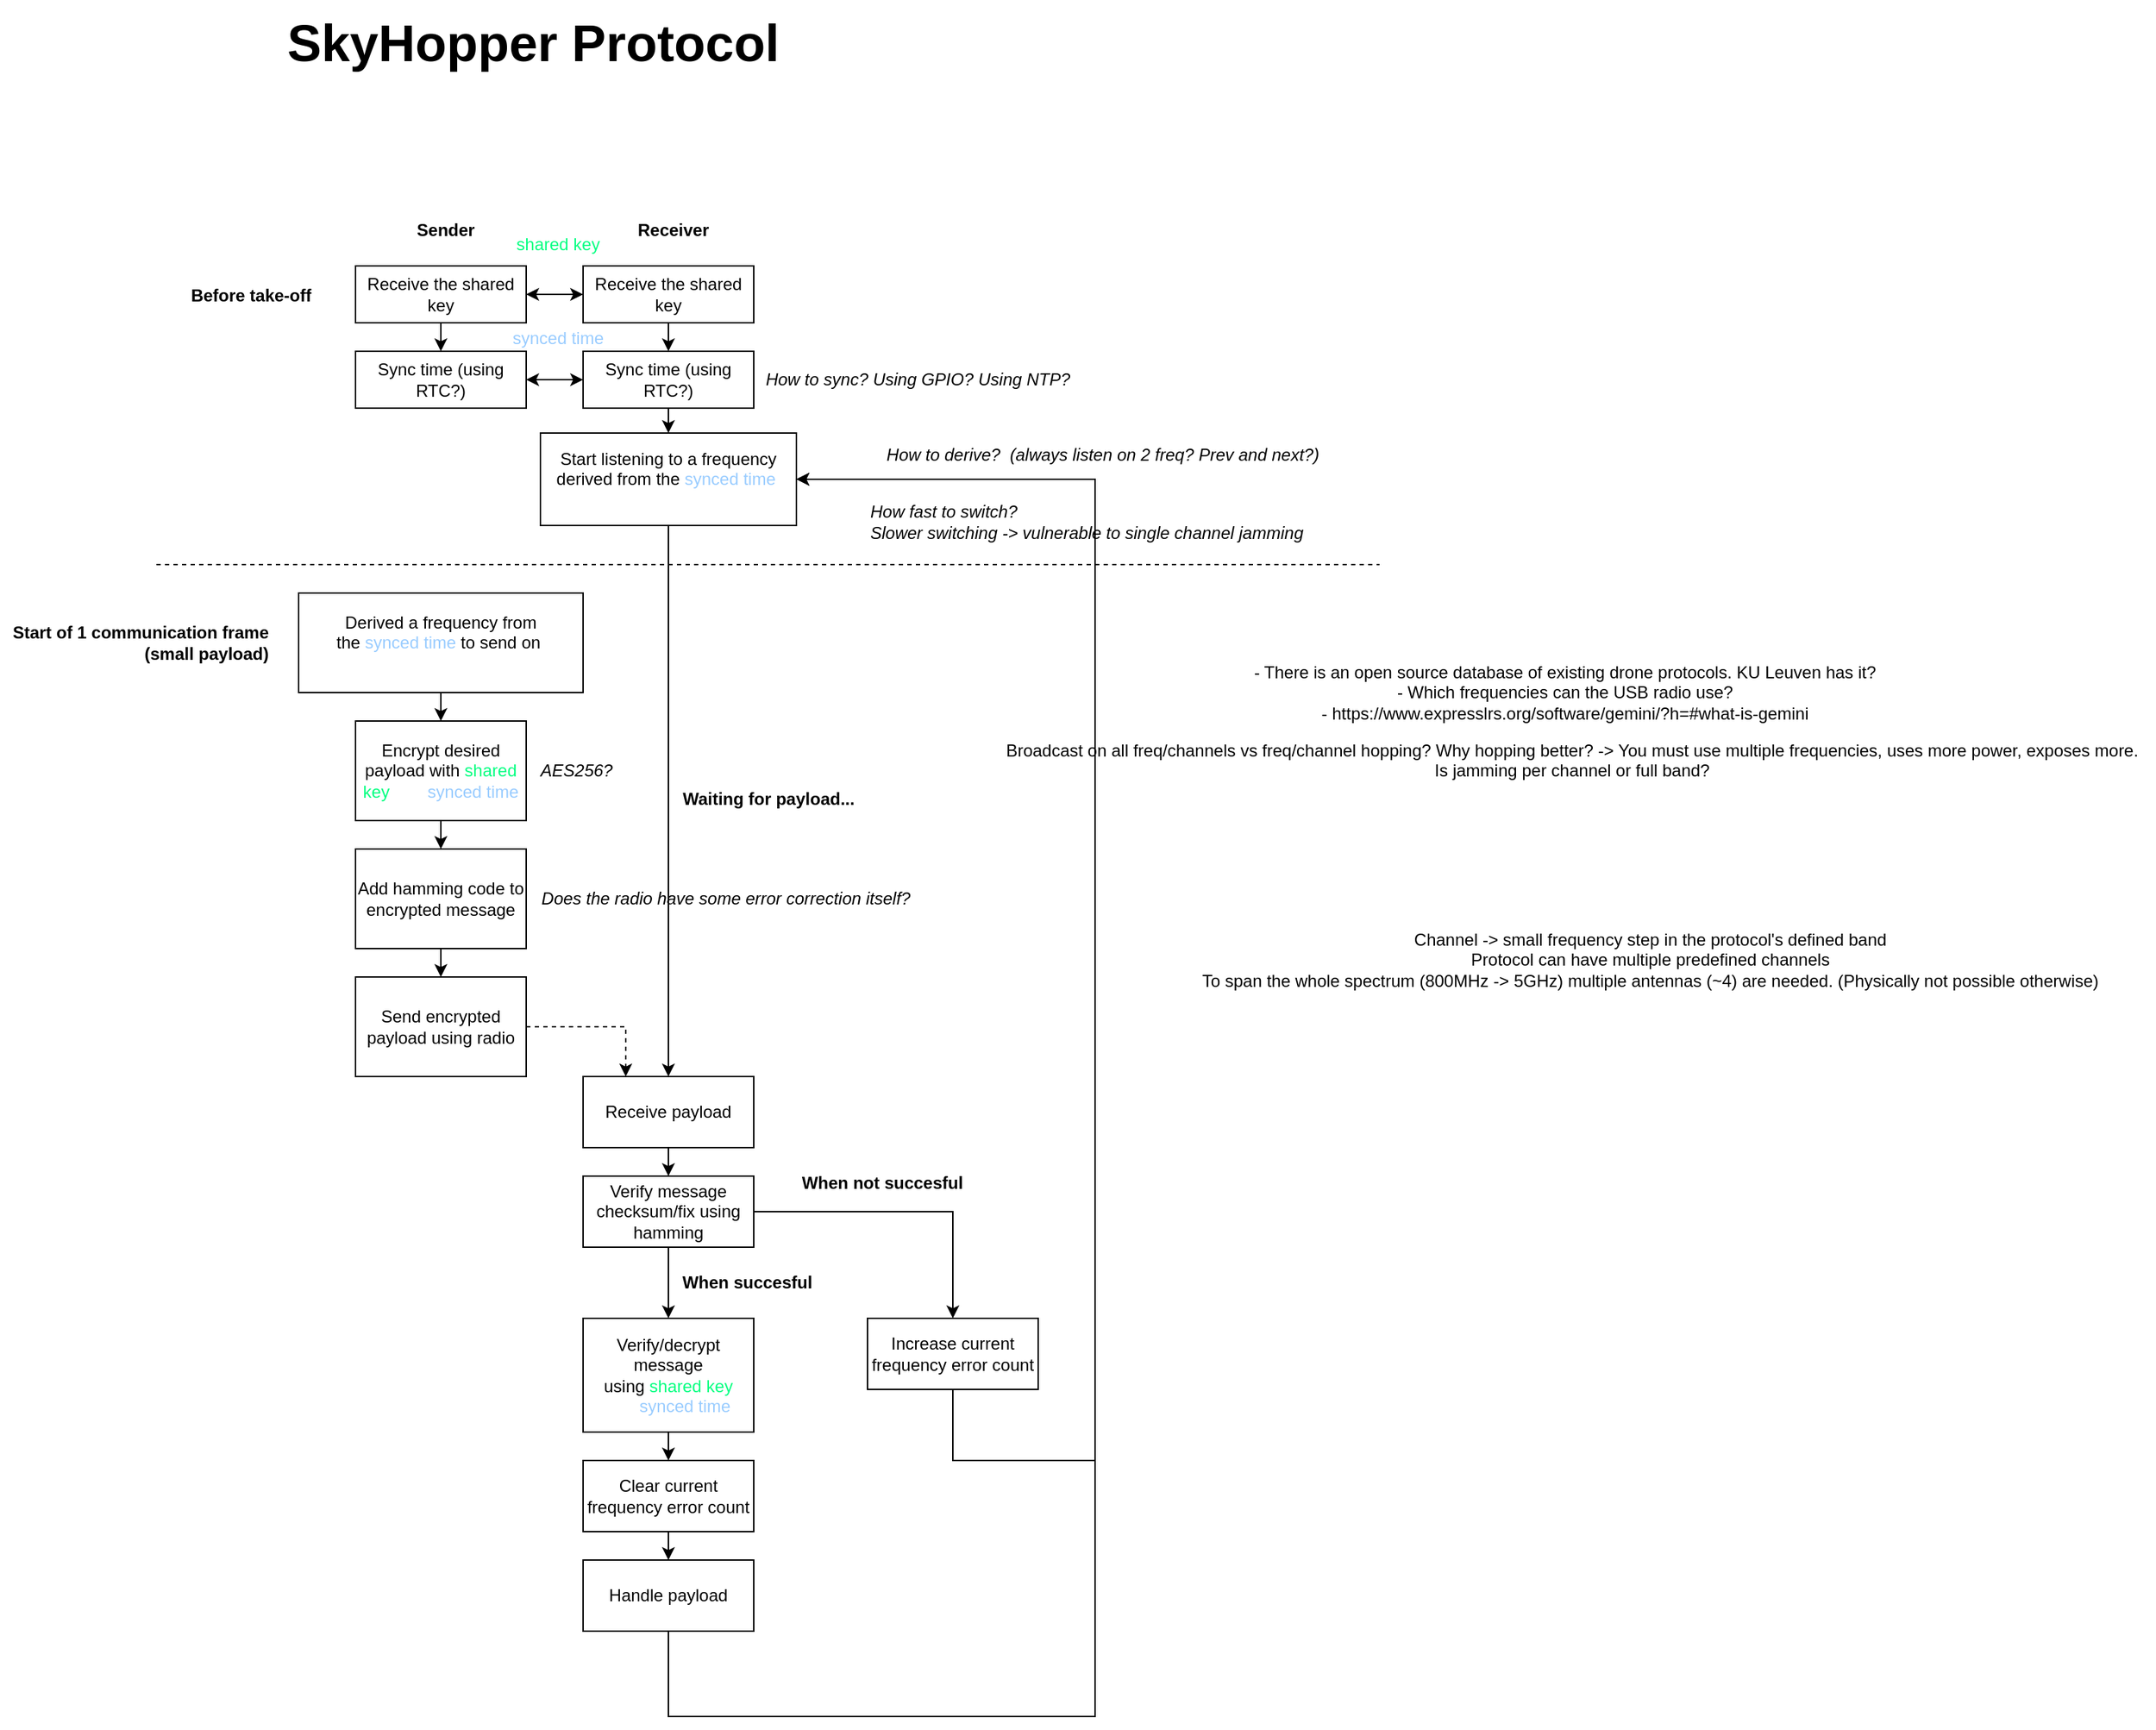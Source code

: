 <mxfile version="24.7.8">
  <diagram name="Page-1" id="eZkozRD6x2UW-9Mzc-z-">
    <mxGraphModel dx="1754" dy="610" grid="1" gridSize="10" guides="1" tooltips="1" connect="1" arrows="1" fold="1" page="1" pageScale="1" pageWidth="850" pageHeight="1100" math="0" shadow="0">
      <root>
        <mxCell id="0" />
        <mxCell id="1" parent="0" />
        <mxCell id="2S405Q2y21AAYMWtFbDe-53" style="edgeStyle=orthogonalEdgeStyle;rounded=0;orthogonalLoop=1;jettySize=auto;html=1;exitX=0.5;exitY=1;exitDx=0;exitDy=0;entryX=0.5;entryY=0;entryDx=0;entryDy=0;" edge="1" parent="1" source="2S405Q2y21AAYMWtFbDe-3" target="2S405Q2y21AAYMWtFbDe-47">
          <mxGeometry relative="1" as="geometry" />
        </mxCell>
        <mxCell id="2S405Q2y21AAYMWtFbDe-58" style="edgeStyle=orthogonalEdgeStyle;rounded=0;orthogonalLoop=1;jettySize=auto;html=1;exitX=1;exitY=0.5;exitDx=0;exitDy=0;entryX=0;entryY=0.5;entryDx=0;entryDy=0;startArrow=classic;startFill=1;" edge="1" parent="1" source="2S405Q2y21AAYMWtFbDe-3" target="2S405Q2y21AAYMWtFbDe-10">
          <mxGeometry relative="1" as="geometry" />
        </mxCell>
        <mxCell id="2S405Q2y21AAYMWtFbDe-3" value="Receive the shared key" style="rounded=0;whiteSpace=wrap;html=1;" vertex="1" parent="1">
          <mxGeometry x="120" y="360" width="120" height="40" as="geometry" />
        </mxCell>
        <mxCell id="2S405Q2y21AAYMWtFbDe-4" value="Sender" style="text;html=1;align=center;verticalAlign=middle;resizable=0;points=[];autosize=1;strokeColor=none;fillColor=none;fontStyle=1" vertex="1" parent="1">
          <mxGeometry x="152.5" y="320" width="60" height="30" as="geometry" />
        </mxCell>
        <mxCell id="2S405Q2y21AAYMWtFbDe-5" value="Receiver" style="text;html=1;align=center;verticalAlign=middle;resizable=0;points=[];autosize=1;strokeColor=none;fillColor=none;fontStyle=1" vertex="1" parent="1">
          <mxGeometry x="307.5" y="320" width="70" height="30" as="geometry" />
        </mxCell>
        <mxCell id="2S405Q2y21AAYMWtFbDe-8" value="shared key" style="text;html=1;align=center;verticalAlign=middle;resizable=0;points=[];autosize=1;strokeColor=none;fillColor=none;fontColor=#00FF80;" vertex="1" parent="1">
          <mxGeometry x="222" y="330" width="80" height="30" as="geometry" />
        </mxCell>
        <mxCell id="2S405Q2y21AAYMWtFbDe-9" value="Before take-off" style="text;html=1;align=right;verticalAlign=middle;resizable=0;points=[];autosize=1;strokeColor=none;fillColor=none;fontStyle=1" vertex="1" parent="1">
          <mxGeometry x="-10" y="366" width="100" height="30" as="geometry" />
        </mxCell>
        <mxCell id="2S405Q2y21AAYMWtFbDe-54" style="edgeStyle=orthogonalEdgeStyle;rounded=0;orthogonalLoop=1;jettySize=auto;html=1;exitX=0.5;exitY=1;exitDx=0;exitDy=0;entryX=0.5;entryY=0;entryDx=0;entryDy=0;" edge="1" parent="1" source="2S405Q2y21AAYMWtFbDe-10" target="2S405Q2y21AAYMWtFbDe-49">
          <mxGeometry relative="1" as="geometry" />
        </mxCell>
        <mxCell id="2S405Q2y21AAYMWtFbDe-10" value="Receive the shared key" style="rounded=0;whiteSpace=wrap;html=1;" vertex="1" parent="1">
          <mxGeometry x="280" y="360" width="120" height="40" as="geometry" />
        </mxCell>
        <mxCell id="2S405Q2y21AAYMWtFbDe-11" value="Start of 1 communication frame&lt;div&gt;(small payload)&lt;/div&gt;" style="text;html=1;align=right;verticalAlign=middle;resizable=0;points=[];autosize=1;strokeColor=none;fillColor=none;fontStyle=1" vertex="1" parent="1">
          <mxGeometry x="-130" y="605" width="190" height="40" as="geometry" />
        </mxCell>
        <mxCell id="2S405Q2y21AAYMWtFbDe-28" style="edgeStyle=orthogonalEdgeStyle;rounded=0;orthogonalLoop=1;jettySize=auto;html=1;exitX=0.5;exitY=1;exitDx=0;exitDy=0;entryX=0.5;entryY=0;entryDx=0;entryDy=0;" edge="1" parent="1" source="2S405Q2y21AAYMWtFbDe-12" target="2S405Q2y21AAYMWtFbDe-27">
          <mxGeometry relative="1" as="geometry" />
        </mxCell>
        <mxCell id="2S405Q2y21AAYMWtFbDe-12" value="Derived a frequency from the&amp;nbsp;&lt;span style=&quot;color: rgb(153, 204, 255); text-wrap: nowrap;&quot;&gt;synced time&lt;/span&gt;&amp;nbsp;to send on&amp;nbsp;&lt;div&gt;&lt;span style=&quot;color: rgb(255, 255, 255); text-wrap: nowrap;&quot;&gt;(with frequency error count &amp;lt; x)&lt;/span&gt;&lt;/div&gt;" style="rounded=0;whiteSpace=wrap;html=1;" vertex="1" parent="1">
          <mxGeometry x="80" y="590" width="200" height="70" as="geometry" />
        </mxCell>
        <mxCell id="2S405Q2y21AAYMWtFbDe-15" style="edgeStyle=orthogonalEdgeStyle;rounded=0;orthogonalLoop=1;jettySize=auto;html=1;exitX=0.5;exitY=1;exitDx=0;exitDy=0;entryX=0.5;entryY=0;entryDx=0;entryDy=0;" edge="1" parent="1" source="2S405Q2y21AAYMWtFbDe-13" target="2S405Q2y21AAYMWtFbDe-32">
          <mxGeometry relative="1" as="geometry">
            <mxPoint x="340" y="830" as="targetPoint" />
            <mxPoint x="340" y="560" as="sourcePoint" />
          </mxGeometry>
        </mxCell>
        <mxCell id="2S405Q2y21AAYMWtFbDe-13" value="Start listening to a frequency derived from the&amp;nbsp;&lt;span style=&quot;color: rgb(153, 204, 255); text-wrap: nowrap;&quot;&gt;synced time&amp;nbsp;&lt;/span&gt;&lt;div&gt;&lt;span style=&quot;text-wrap: nowrap;&quot;&gt;&lt;font color=&quot;#ffffff&quot;&gt;(with frequency error count &amp;lt; x)&lt;/font&gt;&lt;/span&gt;&lt;/div&gt;" style="rounded=0;whiteSpace=wrap;html=1;" vertex="1" parent="1">
          <mxGeometry x="250" y="477.5" width="180" height="65" as="geometry" />
        </mxCell>
        <mxCell id="2S405Q2y21AAYMWtFbDe-20" value="" style="endArrow=none;dashed=1;html=1;rounded=0;" edge="1" parent="1">
          <mxGeometry width="50" height="50" relative="1" as="geometry">
            <mxPoint x="-20" y="570" as="sourcePoint" />
            <mxPoint x="840" y="570" as="targetPoint" />
          </mxGeometry>
        </mxCell>
        <mxCell id="2S405Q2y21AAYMWtFbDe-21" value="Waiting for payload..." style="text;html=1;align=center;verticalAlign=middle;resizable=0;points=[];autosize=1;strokeColor=none;fillColor=none;fontStyle=1" vertex="1" parent="1">
          <mxGeometry x="340" y="720" width="140" height="30" as="geometry" />
        </mxCell>
        <mxCell id="2S405Q2y21AAYMWtFbDe-30" style="edgeStyle=orthogonalEdgeStyle;rounded=0;orthogonalLoop=1;jettySize=auto;html=1;exitX=0.5;exitY=1;exitDx=0;exitDy=0;entryX=0.5;entryY=0;entryDx=0;entryDy=0;" edge="1" parent="1" target="2S405Q2y21AAYMWtFbDe-29">
          <mxGeometry relative="1" as="geometry">
            <mxPoint x="180" y="830" as="sourcePoint" />
          </mxGeometry>
        </mxCell>
        <mxCell id="2S405Q2y21AAYMWtFbDe-36" style="edgeStyle=orthogonalEdgeStyle;rounded=0;orthogonalLoop=1;jettySize=auto;html=1;exitX=0.5;exitY=1;exitDx=0;exitDy=0;entryX=0.5;entryY=0;entryDx=0;entryDy=0;" edge="1" parent="1" source="2S405Q2y21AAYMWtFbDe-27" target="2S405Q2y21AAYMWtFbDe-34">
          <mxGeometry relative="1" as="geometry" />
        </mxCell>
        <mxCell id="2S405Q2y21AAYMWtFbDe-27" value="Encrypt desired payload with &lt;font color=&quot;#00ff80&quot;&gt;shared key &lt;/font&gt;&lt;font color=&quot;#ffffff&quot;&gt;and&lt;/font&gt;&lt;font color=&quot;#00ff80&quot;&gt;&amp;nbsp;&lt;/font&gt;&lt;span style=&quot;color: rgb(153, 204, 255); text-wrap: nowrap;&quot;&gt;synced time&lt;/span&gt;" style="rounded=0;whiteSpace=wrap;html=1;" vertex="1" parent="1">
          <mxGeometry x="120" y="680" width="120" height="70" as="geometry" />
        </mxCell>
        <mxCell id="2S405Q2y21AAYMWtFbDe-37" style="edgeStyle=orthogonalEdgeStyle;rounded=0;orthogonalLoop=1;jettySize=auto;html=1;exitX=1;exitY=0.5;exitDx=0;exitDy=0;entryX=0.25;entryY=0;entryDx=0;entryDy=0;dashed=1;" edge="1" parent="1" source="2S405Q2y21AAYMWtFbDe-29" target="2S405Q2y21AAYMWtFbDe-32">
          <mxGeometry relative="1" as="geometry" />
        </mxCell>
        <mxCell id="2S405Q2y21AAYMWtFbDe-29" value="Send encrypted payload using radio" style="rounded=0;whiteSpace=wrap;html=1;" vertex="1" parent="1">
          <mxGeometry x="120" y="860" width="120" height="70" as="geometry" />
        </mxCell>
        <mxCell id="2S405Q2y21AAYMWtFbDe-39" style="edgeStyle=orthogonalEdgeStyle;rounded=0;orthogonalLoop=1;jettySize=auto;html=1;exitX=0.5;exitY=1;exitDx=0;exitDy=0;entryX=0.5;entryY=0;entryDx=0;entryDy=0;" edge="1" parent="1" source="2S405Q2y21AAYMWtFbDe-32" target="2S405Q2y21AAYMWtFbDe-38">
          <mxGeometry relative="1" as="geometry" />
        </mxCell>
        <mxCell id="2S405Q2y21AAYMWtFbDe-32" value="Receive payload" style="rounded=0;whiteSpace=wrap;html=1;" vertex="1" parent="1">
          <mxGeometry x="280" y="930" width="120" height="50" as="geometry" />
        </mxCell>
        <mxCell id="2S405Q2y21AAYMWtFbDe-34" value="Add hamming code to encrypted message" style="rounded=0;whiteSpace=wrap;html=1;" vertex="1" parent="1">
          <mxGeometry x="120" y="770" width="120" height="70" as="geometry" />
        </mxCell>
        <mxCell id="2S405Q2y21AAYMWtFbDe-35" value="- There is an open source database of existing drone protocols. KU Leuven has it?&lt;div&gt;- Which frequencies can the USB radio use?&lt;/div&gt;&lt;div&gt;-&amp;nbsp;https://www.expresslrs.org/software/gemini/?h=#what-is-gemini&lt;/div&gt;" style="text;html=1;align=center;verticalAlign=middle;resizable=0;points=[];autosize=1;strokeColor=none;fillColor=none;" vertex="1" parent="1">
          <mxGeometry x="740" y="630" width="460" height="60" as="geometry" />
        </mxCell>
        <mxCell id="2S405Q2y21AAYMWtFbDe-41" style="edgeStyle=orthogonalEdgeStyle;rounded=0;orthogonalLoop=1;jettySize=auto;html=1;exitX=0.5;exitY=1;exitDx=0;exitDy=0;entryX=0.5;entryY=0;entryDx=0;entryDy=0;" edge="1" parent="1" source="2S405Q2y21AAYMWtFbDe-38" target="2S405Q2y21AAYMWtFbDe-40">
          <mxGeometry relative="1" as="geometry" />
        </mxCell>
        <mxCell id="2S405Q2y21AAYMWtFbDe-65" style="edgeStyle=orthogonalEdgeStyle;rounded=0;orthogonalLoop=1;jettySize=auto;html=1;exitX=1;exitY=0.5;exitDx=0;exitDy=0;entryX=0.5;entryY=0;entryDx=0;entryDy=0;" edge="1" parent="1" source="2S405Q2y21AAYMWtFbDe-38" target="2S405Q2y21AAYMWtFbDe-64">
          <mxGeometry relative="1" as="geometry" />
        </mxCell>
        <mxCell id="2S405Q2y21AAYMWtFbDe-38" value="Verify message checksum/fix using hamming" style="rounded=0;whiteSpace=wrap;html=1;" vertex="1" parent="1">
          <mxGeometry x="280" y="1000" width="120" height="50" as="geometry" />
        </mxCell>
        <mxCell id="2S405Q2y21AAYMWtFbDe-67" style="edgeStyle=orthogonalEdgeStyle;rounded=0;orthogonalLoop=1;jettySize=auto;html=1;exitX=0.5;exitY=1;exitDx=0;exitDy=0;entryX=0.5;entryY=0;entryDx=0;entryDy=0;" edge="1" parent="1" source="2S405Q2y21AAYMWtFbDe-40" target="2S405Q2y21AAYMWtFbDe-80">
          <mxGeometry relative="1" as="geometry">
            <mxPoint x="340" y="1190" as="targetPoint" />
          </mxGeometry>
        </mxCell>
        <mxCell id="2S405Q2y21AAYMWtFbDe-40" value="Verify/decrypt message using&amp;nbsp;&lt;span style=&quot;color: rgb(0, 255, 128);&quot;&gt;shared key &lt;/span&gt;&lt;font color=&quot;#ffffff&quot;&gt;and&lt;/font&gt;&lt;span style=&quot;color: rgb(0, 255, 128);&quot;&gt;&amp;nbsp;&lt;/span&gt;&lt;span style=&quot;color: rgb(153, 204, 255); text-wrap: nowrap;&quot;&gt;synced time&lt;/span&gt;" style="rounded=0;whiteSpace=wrap;html=1;" vertex="1" parent="1">
          <mxGeometry x="280" y="1100" width="120" height="80" as="geometry" />
        </mxCell>
        <mxCell id="2S405Q2y21AAYMWtFbDe-42" value="When succesful" style="text;html=1;align=center;verticalAlign=middle;resizable=0;points=[];autosize=1;strokeColor=none;fillColor=none;fontStyle=1" vertex="1" parent="1">
          <mxGeometry x="340" y="1060" width="110" height="30" as="geometry" />
        </mxCell>
        <mxCell id="2S405Q2y21AAYMWtFbDe-56" style="edgeStyle=orthogonalEdgeStyle;rounded=0;orthogonalLoop=1;jettySize=auto;html=1;exitX=1;exitY=0.5;exitDx=0;exitDy=0;entryX=0;entryY=0.5;entryDx=0;entryDy=0;startArrow=classic;startFill=1;" edge="1" parent="1" source="2S405Q2y21AAYMWtFbDe-47" target="2S405Q2y21AAYMWtFbDe-49">
          <mxGeometry relative="1" as="geometry" />
        </mxCell>
        <mxCell id="2S405Q2y21AAYMWtFbDe-47" value="Sync time (using RTC?)" style="rounded=0;whiteSpace=wrap;html=1;" vertex="1" parent="1">
          <mxGeometry x="120" y="420" width="120" height="40" as="geometry" />
        </mxCell>
        <mxCell id="2S405Q2y21AAYMWtFbDe-48" value="How to derive?&amp;nbsp; (always listen on 2 freq? Prev and next?)" style="text;html=1;align=center;verticalAlign=middle;resizable=0;points=[];autosize=1;strokeColor=none;fillColor=none;fontStyle=2" vertex="1" parent="1">
          <mxGeometry x="480" y="477.5" width="330" height="30" as="geometry" />
        </mxCell>
        <mxCell id="2S405Q2y21AAYMWtFbDe-60" style="edgeStyle=orthogonalEdgeStyle;rounded=0;orthogonalLoop=1;jettySize=auto;html=1;exitX=0.5;exitY=1;exitDx=0;exitDy=0;entryX=0.5;entryY=0;entryDx=0;entryDy=0;" edge="1" parent="1" source="2S405Q2y21AAYMWtFbDe-49" target="2S405Q2y21AAYMWtFbDe-13">
          <mxGeometry relative="1" as="geometry" />
        </mxCell>
        <mxCell id="2S405Q2y21AAYMWtFbDe-49" value="Sync time (using RTC?)" style="rounded=0;whiteSpace=wrap;html=1;" vertex="1" parent="1">
          <mxGeometry x="280" y="420" width="120" height="40" as="geometry" />
        </mxCell>
        <mxCell id="2S405Q2y21AAYMWtFbDe-62" value="&lt;font color=&quot;#99ccff&quot;&gt;synced time&lt;/font&gt;" style="text;html=1;align=center;verticalAlign=middle;resizable=0;points=[];autosize=1;strokeColor=none;fillColor=none;fontColor=#00FF80;" vertex="1" parent="1">
          <mxGeometry x="217" y="396" width="90" height="30" as="geometry" />
        </mxCell>
        <mxCell id="2S405Q2y21AAYMWtFbDe-82" style="edgeStyle=orthogonalEdgeStyle;rounded=0;orthogonalLoop=1;jettySize=auto;html=1;exitX=0.5;exitY=1;exitDx=0;exitDy=0;entryX=1;entryY=0.5;entryDx=0;entryDy=0;" edge="1" parent="1" source="2S405Q2y21AAYMWtFbDe-64" target="2S405Q2y21AAYMWtFbDe-13">
          <mxGeometry relative="1" as="geometry">
            <Array as="points">
              <mxPoint x="540" y="1200" />
              <mxPoint x="640" y="1200" />
              <mxPoint x="640" y="510" />
            </Array>
          </mxGeometry>
        </mxCell>
        <mxCell id="2S405Q2y21AAYMWtFbDe-64" value="Increase current frequency error count" style="rounded=0;whiteSpace=wrap;html=1;" vertex="1" parent="1">
          <mxGeometry x="480" y="1100" width="120" height="50" as="geometry" />
        </mxCell>
        <mxCell id="2S405Q2y21AAYMWtFbDe-66" value="When not succesful" style="text;html=1;align=center;verticalAlign=middle;resizable=0;points=[];autosize=1;strokeColor=none;fillColor=none;fontStyle=1" vertex="1" parent="1">
          <mxGeometry x="425" y="990" width="130" height="30" as="geometry" />
        </mxCell>
        <mxCell id="2S405Q2y21AAYMWtFbDe-70" style="edgeStyle=orthogonalEdgeStyle;rounded=0;orthogonalLoop=1;jettySize=auto;html=1;exitX=0.5;exitY=1;exitDx=0;exitDy=0;entryX=1;entryY=0.5;entryDx=0;entryDy=0;" edge="1" parent="1" source="2S405Q2y21AAYMWtFbDe-68" target="2S405Q2y21AAYMWtFbDe-13">
          <mxGeometry relative="1" as="geometry">
            <Array as="points">
              <mxPoint x="340" y="1380" />
              <mxPoint x="640" y="1380" />
              <mxPoint x="640" y="510" />
            </Array>
          </mxGeometry>
        </mxCell>
        <mxCell id="2S405Q2y21AAYMWtFbDe-68" value="Handle payload" style="rounded=0;whiteSpace=wrap;html=1;" vertex="1" parent="1">
          <mxGeometry x="280" y="1270" width="120" height="50" as="geometry" />
        </mxCell>
        <mxCell id="2S405Q2y21AAYMWtFbDe-71" value="How to sync? Using GPIO? Using NTP?" style="text;html=1;align=center;verticalAlign=middle;resizable=0;points=[];autosize=1;strokeColor=none;fillColor=none;fontStyle=2" vertex="1" parent="1">
          <mxGeometry x="395" y="425" width="240" height="30" as="geometry" />
        </mxCell>
        <mxCell id="2S405Q2y21AAYMWtFbDe-72" value="How fast to switch?&lt;div&gt;Slower switching -&amp;gt; vulnerable to single channel jamming&lt;/div&gt;" style="text;html=1;align=left;verticalAlign=middle;resizable=0;points=[];autosize=1;strokeColor=none;fillColor=none;fontStyle=2" vertex="1" parent="1">
          <mxGeometry x="480" y="520" width="330" height="40" as="geometry" />
        </mxCell>
        <mxCell id="2S405Q2y21AAYMWtFbDe-73" value="Broadcast on all freq/channels vs freq/channel hopping?&amp;nbsp;Why hopping better? -&amp;gt; You must use multiple frequencies, uses more power, exposes more.&lt;div&gt;Is jamming per channel or full band?&lt;/div&gt;&lt;div&gt;&lt;br&gt;&lt;/div&gt;" style="text;html=1;align=center;verticalAlign=middle;resizable=0;points=[];autosize=1;strokeColor=none;fillColor=none;" vertex="1" parent="1">
          <mxGeometry x="565" y="685" width="820" height="60" as="geometry" />
        </mxCell>
        <mxCell id="2S405Q2y21AAYMWtFbDe-74" value="Does the radio have some error correction itself?" style="text;html=1;align=center;verticalAlign=middle;resizable=0;points=[];autosize=1;strokeColor=none;fillColor=none;fontStyle=2" vertex="1" parent="1">
          <mxGeometry x="240" y="790" width="280" height="30" as="geometry" />
        </mxCell>
        <mxCell id="2S405Q2y21AAYMWtFbDe-75" value="AES256?" style="text;html=1;align=center;verticalAlign=middle;resizable=0;points=[];autosize=1;strokeColor=none;fillColor=none;fontStyle=2" vertex="1" parent="1">
          <mxGeometry x="240" y="700" width="70" height="30" as="geometry" />
        </mxCell>
        <mxCell id="2S405Q2y21AAYMWtFbDe-76" value="&lt;b&gt;&lt;font style=&quot;font-size: 36px;&quot;&gt;SkyHopper Protocol&lt;/font&gt;&lt;/b&gt;" style="text;html=1;align=left;verticalAlign=middle;resizable=0;points=[];autosize=1;strokeColor=none;fillColor=none;" vertex="1" parent="1">
          <mxGeometry x="70" y="173" width="370" height="60" as="geometry" />
        </mxCell>
        <mxCell id="2S405Q2y21AAYMWtFbDe-77" value="Channel -&amp;gt; small frequency step in the protocol&#39;s defined band&lt;div&gt;Protocol can have multiple predefined channels&lt;/div&gt;&lt;div&gt;To span the whole spectrum (800MHz -&amp;gt; 5GHz) multiple antennas (~4) are needed. (Physically not possible otherwise)&lt;/div&gt;&lt;div&gt;&lt;br&gt;&lt;/div&gt;" style="text;html=1;align=center;verticalAlign=middle;resizable=0;points=[];autosize=1;strokeColor=none;fillColor=none;" vertex="1" parent="1">
          <mxGeometry x="705" y="820" width="650" height="70" as="geometry" />
        </mxCell>
        <mxCell id="2S405Q2y21AAYMWtFbDe-81" style="edgeStyle=orthogonalEdgeStyle;rounded=0;orthogonalLoop=1;jettySize=auto;html=1;exitX=0.5;exitY=1;exitDx=0;exitDy=0;entryX=0.5;entryY=0;entryDx=0;entryDy=0;" edge="1" parent="1" source="2S405Q2y21AAYMWtFbDe-80" target="2S405Q2y21AAYMWtFbDe-68">
          <mxGeometry relative="1" as="geometry" />
        </mxCell>
        <mxCell id="2S405Q2y21AAYMWtFbDe-80" value="Clear current frequency error count" style="rounded=0;whiteSpace=wrap;html=1;" vertex="1" parent="1">
          <mxGeometry x="280" y="1200" width="120" height="50" as="geometry" />
        </mxCell>
      </root>
    </mxGraphModel>
  </diagram>
</mxfile>
